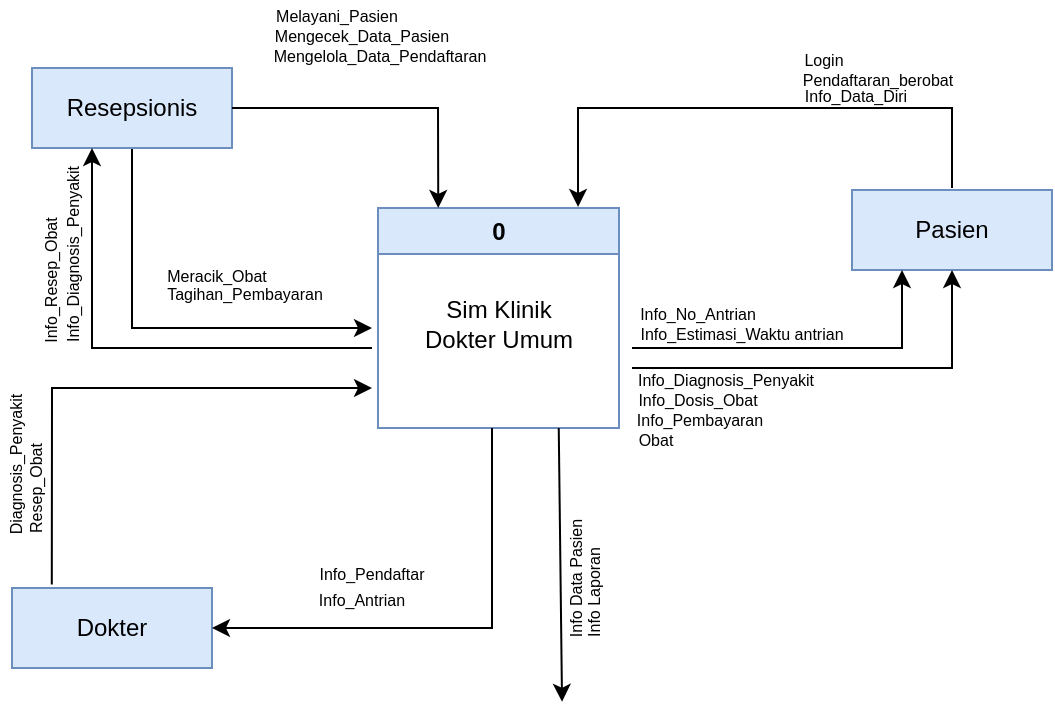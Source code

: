 <mxfile version="21.3.8" type="github" pages="2">
  <diagram id="C5RBs43oDa-KdzZeNtuy" name="Page-1">
    <mxGraphModel dx="819" dy="458" grid="1" gridSize="10" guides="1" tooltips="1" connect="1" arrows="1" fold="1" page="1" pageScale="1" pageWidth="827" pageHeight="1169" background="#FFFFFF" math="0" shadow="0">
      <root>
        <mxCell id="WIyWlLk6GJQsqaUBKTNV-0" />
        <mxCell id="WIyWlLk6GJQsqaUBKTNV-1" parent="WIyWlLk6GJQsqaUBKTNV-0" />
        <mxCell id="WIyWlLk6GJQsqaUBKTNV-9" value="Yes" style="edgeStyle=orthogonalEdgeStyle;rounded=0;html=1;jettySize=auto;orthogonalLoop=1;fontSize=11;endArrow=block;endFill=0;endSize=8;strokeWidth=1;shadow=0;labelBackgroundColor=none;" parent="WIyWlLk6GJQsqaUBKTNV-1" edge="1">
          <mxGeometry y="10" relative="1" as="geometry">
            <mxPoint as="offset" />
            <mxPoint x="270" y="330" as="sourcePoint" />
          </mxGeometry>
        </mxCell>
        <mxCell id="oNNc4N0uM3lCMOWuqm-G-0" value="0" style="swimlane;whiteSpace=wrap;html=1;fillColor=#dae8fc;strokeColor=#6c8ebf;" parent="WIyWlLk6GJQsqaUBKTNV-1" vertex="1">
          <mxGeometry x="353" y="490" width="120.5" height="110" as="geometry" />
        </mxCell>
        <mxCell id="EBlw0ripob7yaGCKIbtP-0" value="Sim Klinik &lt;br&gt;Dokter Umum" style="text;html=1;align=center;verticalAlign=middle;resizable=0;points=[];autosize=1;" vertex="1" parent="oNNc4N0uM3lCMOWuqm-G-0">
          <mxGeometry x="10.25" y="38" width="100" height="40" as="geometry" />
        </mxCell>
        <mxCell id="EBlw0ripob7yaGCKIbtP-2" value="" style="endArrow=classic;html=1;rounded=0;" edge="1" parent="WIyWlLk6GJQsqaUBKTNV-1">
          <mxGeometry width="50" height="50" relative="1" as="geometry">
            <mxPoint x="230" y="460" as="sourcePoint" />
            <mxPoint x="350" y="550" as="targetPoint" />
            <Array as="points">
              <mxPoint x="230" y="550" />
              <mxPoint x="270" y="550" />
              <mxPoint x="300" y="550" />
            </Array>
          </mxGeometry>
        </mxCell>
        <mxCell id="EBlw0ripob7yaGCKIbtP-3" value="Resepsionis" style="rounded=0;whiteSpace=wrap;html=1;fillColor=#dae8fc;strokeColor=#6c8ebf;" vertex="1" parent="WIyWlLk6GJQsqaUBKTNV-1">
          <mxGeometry x="180" y="420" width="100" height="40" as="geometry" />
        </mxCell>
        <mxCell id="EBlw0ripob7yaGCKIbtP-4" value="Pasien" style="rounded=0;whiteSpace=wrap;html=1;fillColor=#dae8fc;strokeColor=#6c8ebf;" vertex="1" parent="WIyWlLk6GJQsqaUBKTNV-1">
          <mxGeometry x="590" y="481" width="100" height="40" as="geometry" />
        </mxCell>
        <mxCell id="EBlw0ripob7yaGCKIbtP-6" value="" style="endArrow=classic;html=1;rounded=0;entryX=0.83;entryY=-0.005;entryDx=0;entryDy=0;entryPerimeter=0;" edge="1" parent="WIyWlLk6GJQsqaUBKTNV-1" target="oNNc4N0uM3lCMOWuqm-G-0">
          <mxGeometry width="50" height="50" relative="1" as="geometry">
            <mxPoint x="640" y="480" as="sourcePoint" />
            <mxPoint x="640" y="525" as="targetPoint" />
            <Array as="points">
              <mxPoint x="640" y="440" />
              <mxPoint x="453" y="440" />
            </Array>
          </mxGeometry>
        </mxCell>
        <mxCell id="EBlw0ripob7yaGCKIbtP-7" value="" style="endArrow=classic;html=1;rounded=0;entryX=0.5;entryY=1;entryDx=0;entryDy=0;" edge="1" parent="WIyWlLk6GJQsqaUBKTNV-1" target="EBlw0ripob7yaGCKIbtP-4">
          <mxGeometry width="50" height="50" relative="1" as="geometry">
            <mxPoint x="480" y="570" as="sourcePoint" />
            <mxPoint x="630" y="570" as="targetPoint" />
            <Array as="points">
              <mxPoint x="640" y="570" />
            </Array>
          </mxGeometry>
        </mxCell>
        <mxCell id="EBlw0ripob7yaGCKIbtP-8" value="Dokter" style="rounded=0;whiteSpace=wrap;html=1;fillColor=#dae8fc;strokeColor=#6c8ebf;" vertex="1" parent="WIyWlLk6GJQsqaUBKTNV-1">
          <mxGeometry x="170" y="680" width="100" height="40" as="geometry" />
        </mxCell>
        <mxCell id="EBlw0ripob7yaGCKIbtP-12" value="&lt;span style=&quot;font-size: 8px;&quot;&gt;Meracik_Obat&lt;/span&gt;" style="text;html=1;strokeColor=none;fillColor=none;align=center;verticalAlign=middle;whiteSpace=wrap;rounded=0;" vertex="1" parent="WIyWlLk6GJQsqaUBKTNV-1">
          <mxGeometry x="236" y="518" width="73" height="10" as="geometry" />
        </mxCell>
        <mxCell id="EBlw0ripob7yaGCKIbtP-13" value="" style="endArrow=classic;html=1;rounded=0;entryX=1;entryY=0.5;entryDx=0;entryDy=0;" edge="1" parent="WIyWlLk6GJQsqaUBKTNV-1" target="EBlw0ripob7yaGCKIbtP-8">
          <mxGeometry width="50" height="50" relative="1" as="geometry">
            <mxPoint x="410" y="600" as="sourcePoint" />
            <mxPoint x="430" y="610" as="targetPoint" />
            <Array as="points">
              <mxPoint x="410" y="700" />
            </Array>
          </mxGeometry>
        </mxCell>
        <mxCell id="EBlw0ripob7yaGCKIbtP-15" value="" style="endArrow=classic;html=1;rounded=0;exitX=0.199;exitY=-0.043;exitDx=0;exitDy=0;exitPerimeter=0;" edge="1" parent="WIyWlLk6GJQsqaUBKTNV-1" source="EBlw0ripob7yaGCKIbtP-8">
          <mxGeometry width="50" height="50" relative="1" as="geometry">
            <mxPoint x="290" y="640" as="sourcePoint" />
            <mxPoint x="350" y="580" as="targetPoint" />
            <Array as="points">
              <mxPoint x="190" y="580" />
              <mxPoint x="280" y="580" />
            </Array>
          </mxGeometry>
        </mxCell>
        <mxCell id="EBlw0ripob7yaGCKIbtP-16" value="" style="endArrow=classic;html=1;rounded=0;entryX=0.25;entryY=0;entryDx=0;entryDy=0;exitX=1;exitY=0.5;exitDx=0;exitDy=0;" edge="1" parent="WIyWlLk6GJQsqaUBKTNV-1" source="EBlw0ripob7yaGCKIbtP-3" target="oNNc4N0uM3lCMOWuqm-G-0">
          <mxGeometry width="50" height="50" relative="1" as="geometry">
            <mxPoint x="360" y="610" as="sourcePoint" />
            <mxPoint x="410" y="560" as="targetPoint" />
            <Array as="points">
              <mxPoint x="383" y="440" />
            </Array>
          </mxGeometry>
        </mxCell>
        <mxCell id="EBlw0ripob7yaGCKIbtP-17" value="&lt;font style=&quot;font-size: 8px;&quot;&gt;Info_Pendaftar&lt;/font&gt;" style="text;html=1;strokeColor=none;fillColor=none;align=center;verticalAlign=middle;whiteSpace=wrap;rounded=0;" vertex="1" parent="WIyWlLk6GJQsqaUBKTNV-1">
          <mxGeometry x="317" y="667" width="66" height="10" as="geometry" />
        </mxCell>
        <mxCell id="EBlw0ripob7yaGCKIbtP-18" value="&lt;font style=&quot;font-size: 8px;&quot;&gt;Info_Antrian&lt;/font&gt;" style="text;html=1;strokeColor=none;fillColor=none;align=center;verticalAlign=middle;whiteSpace=wrap;rounded=0;" vertex="1" parent="WIyWlLk6GJQsqaUBKTNV-1">
          <mxGeometry x="312" y="680" width="66" height="10" as="geometry" />
        </mxCell>
        <mxCell id="EBlw0ripob7yaGCKIbtP-19" value="&lt;span style=&quot;font-size: 8px;&quot;&gt;Pendaftaran_berobat&lt;/span&gt;" style="text;html=1;strokeColor=none;fillColor=none;align=center;verticalAlign=middle;whiteSpace=wrap;rounded=0;" vertex="1" parent="WIyWlLk6GJQsqaUBKTNV-1">
          <mxGeometry x="570" y="420" width="66" height="10" as="geometry" />
        </mxCell>
        <mxCell id="EBlw0ripob7yaGCKIbtP-20" value="&lt;span style=&quot;font-size: 8px;&quot;&gt;Info_No_Antrian&lt;/span&gt;" style="text;html=1;strokeColor=none;fillColor=none;align=center;verticalAlign=middle;whiteSpace=wrap;rounded=0;" vertex="1" parent="WIyWlLk6GJQsqaUBKTNV-1">
          <mxGeometry x="458" y="537" width="110" height="10" as="geometry" />
        </mxCell>
        <mxCell id="EBlw0ripob7yaGCKIbtP-22" value="&lt;font style=&quot;font-size: 8px;&quot;&gt;Resep_Obat&lt;/font&gt;" style="text;html=1;strokeColor=none;fillColor=none;align=center;verticalAlign=middle;whiteSpace=wrap;rounded=0;rotation=-90;" vertex="1" parent="WIyWlLk6GJQsqaUBKTNV-1">
          <mxGeometry x="136" y="625" width="90" height="10" as="geometry" />
        </mxCell>
        <mxCell id="EBlw0ripob7yaGCKIbtP-23" value="&lt;font style=&quot;font-size: 8px;&quot;&gt;Diagnosis_Penyakit&lt;/font&gt;" style="text;html=1;strokeColor=none;fillColor=none;align=center;verticalAlign=middle;whiteSpace=wrap;rounded=0;rotation=-90;" vertex="1" parent="WIyWlLk6GJQsqaUBKTNV-1">
          <mxGeometry x="126" y="613" width="90" height="10" as="geometry" />
        </mxCell>
        <mxCell id="EBlw0ripob7yaGCKIbtP-24" value="" style="endArrow=classic;html=1;rounded=0;entryX=0.25;entryY=1;entryDx=0;entryDy=0;" edge="1" parent="WIyWlLk6GJQsqaUBKTNV-1" target="EBlw0ripob7yaGCKIbtP-4">
          <mxGeometry width="50" height="50" relative="1" as="geometry">
            <mxPoint x="480" y="560" as="sourcePoint" />
            <mxPoint x="590" y="540" as="targetPoint" />
            <Array as="points">
              <mxPoint x="560" y="560" />
              <mxPoint x="615" y="560" />
            </Array>
          </mxGeometry>
        </mxCell>
        <mxCell id="EBlw0ripob7yaGCKIbtP-25" value="&lt;span style=&quot;font-size: 8px;&quot;&gt;Obat&lt;/span&gt;" style="text;html=1;strokeColor=none;fillColor=none;align=center;verticalAlign=middle;whiteSpace=wrap;rounded=0;" vertex="1" parent="WIyWlLk6GJQsqaUBKTNV-1">
          <mxGeometry x="452" y="600" width="80" height="10" as="geometry" />
        </mxCell>
        <mxCell id="EBlw0ripob7yaGCKIbtP-26" value="&lt;span style=&quot;font-size: 8px;&quot;&gt;Info Data Pasien&lt;/span&gt;" style="text;html=1;strokeColor=none;fillColor=none;align=center;verticalAlign=middle;whiteSpace=wrap;rounded=0;rotation=-90;" vertex="1" parent="WIyWlLk6GJQsqaUBKTNV-1">
          <mxGeometry x="411" y="670" width="80" height="10" as="geometry" />
        </mxCell>
        <mxCell id="EBlw0ripob7yaGCKIbtP-28" value="" style="endArrow=classic;html=1;rounded=0;exitX=0.75;exitY=1;exitDx=0;exitDy=0;entryX=0.517;entryY=-0.039;entryDx=0;entryDy=0;entryPerimeter=0;" edge="1" parent="WIyWlLk6GJQsqaUBKTNV-1" source="oNNc4N0uM3lCMOWuqm-G-0">
          <mxGeometry width="50" height="50" relative="1" as="geometry">
            <mxPoint x="400" y="790" as="sourcePoint" />
            <mxPoint x="445.02" y="736.88" as="targetPoint" />
          </mxGeometry>
        </mxCell>
        <mxCell id="EBlw0ripob7yaGCKIbtP-29" value="&lt;span style=&quot;font-size: 8px;&quot;&gt;Melayani_Pasien&lt;/span&gt;" style="text;html=1;strokeColor=none;fillColor=none;align=center;verticalAlign=middle;whiteSpace=wrap;rounded=0;" vertex="1" parent="WIyWlLk6GJQsqaUBKTNV-1">
          <mxGeometry x="296" y="388" width="73" height="10" as="geometry" />
        </mxCell>
        <mxCell id="EBlw0ripob7yaGCKIbtP-30" value="&lt;span style=&quot;font-size: 8px;&quot;&gt;Info Laporan&lt;/span&gt;" style="text;html=1;strokeColor=none;fillColor=none;align=center;verticalAlign=middle;whiteSpace=wrap;rounded=0;rotation=-90;" vertex="1" parent="WIyWlLk6GJQsqaUBKTNV-1">
          <mxGeometry x="420" y="677" width="80" height="10" as="geometry" />
        </mxCell>
        <mxCell id="EBlw0ripob7yaGCKIbtP-31" value="" style="endArrow=classic;html=1;rounded=0;" edge="1" parent="WIyWlLk6GJQsqaUBKTNV-1">
          <mxGeometry width="50" height="50" relative="1" as="geometry">
            <mxPoint x="350" y="560" as="sourcePoint" />
            <mxPoint x="210" y="460" as="targetPoint" />
            <Array as="points">
              <mxPoint x="210" y="560" />
            </Array>
          </mxGeometry>
        </mxCell>
        <mxCell id="EBlw0ripob7yaGCKIbtP-32" value="&lt;span style=&quot;font-size: 8px;&quot;&gt;Info_Diagnosis_Penyakit&lt;/span&gt;" style="text;html=1;strokeColor=none;fillColor=none;align=center;verticalAlign=middle;whiteSpace=wrap;rounded=0;rotation=-90;" vertex="1" parent="WIyWlLk6GJQsqaUBKTNV-1">
          <mxGeometry x="156" y="508" width="87" height="10" as="geometry" />
        </mxCell>
        <mxCell id="EBlw0ripob7yaGCKIbtP-33" value="&lt;span style=&quot;font-size: 8px;&quot;&gt;Info_Resep_Obat&lt;/span&gt;" style="text;html=1;strokeColor=none;fillColor=none;align=center;verticalAlign=middle;whiteSpace=wrap;rounded=0;rotation=-90;" vertex="1" parent="WIyWlLk6GJQsqaUBKTNV-1">
          <mxGeometry x="145" y="521" width="87" height="10" as="geometry" />
        </mxCell>
        <mxCell id="EBlw0ripob7yaGCKIbtP-34" value="&lt;span style=&quot;font-size: 8px;&quot;&gt;Info_Diagnosis_Penyakit&lt;/span&gt;" style="text;html=1;strokeColor=none;fillColor=none;align=center;verticalAlign=middle;whiteSpace=wrap;rounded=0;" vertex="1" parent="WIyWlLk6GJQsqaUBKTNV-1">
          <mxGeometry x="477" y="570" width="100" height="10" as="geometry" />
        </mxCell>
        <mxCell id="EBlw0ripob7yaGCKIbtP-35" value="&lt;span style=&quot;font-size: 8px;&quot;&gt;Info_Dosis_Obat&lt;/span&gt;" style="text;html=1;strokeColor=none;fillColor=none;align=center;verticalAlign=middle;whiteSpace=wrap;rounded=0;" vertex="1" parent="WIyWlLk6GJQsqaUBKTNV-1">
          <mxGeometry x="473" y="580" width="80" height="10" as="geometry" />
        </mxCell>
        <mxCell id="EBlw0ripob7yaGCKIbtP-36" value="&lt;span style=&quot;font-size: 8px;&quot;&gt;Mengecek_Data_Pasien&lt;/span&gt;" style="text;html=1;strokeColor=none;fillColor=none;align=center;verticalAlign=middle;whiteSpace=wrap;rounded=0;" vertex="1" parent="WIyWlLk6GJQsqaUBKTNV-1">
          <mxGeometry x="300" y="398" width="90" height="10" as="geometry" />
        </mxCell>
        <mxCell id="2nW5cC3-PIJDwQBo1_7D-1" value="&lt;span style=&quot;font-size: 8px;&quot;&gt;Login&lt;/span&gt;" style="text;html=1;strokeColor=none;fillColor=none;align=center;verticalAlign=middle;whiteSpace=wrap;rounded=0;" vertex="1" parent="WIyWlLk6GJQsqaUBKTNV-1">
          <mxGeometry x="543" y="410" width="66" height="10" as="geometry" />
        </mxCell>
        <mxCell id="2nW5cC3-PIJDwQBo1_7D-10" value="&lt;span style=&quot;font-size: 8px;&quot;&gt;Info_Estimasi_Waktu antrian&lt;/span&gt;" style="text;html=1;strokeColor=none;fillColor=none;align=center;verticalAlign=middle;whiteSpace=wrap;rounded=0;" vertex="1" parent="WIyWlLk6GJQsqaUBKTNV-1">
          <mxGeometry x="480" y="547" width="110" height="10" as="geometry" />
        </mxCell>
        <mxCell id="2nW5cC3-PIJDwQBo1_7D-11" value="&lt;span style=&quot;font-size: 8px;&quot;&gt;Mengelola_Data_Pendaftaran&lt;/span&gt;" style="text;html=1;strokeColor=none;fillColor=none;align=center;verticalAlign=middle;whiteSpace=wrap;rounded=0;" vertex="1" parent="WIyWlLk6GJQsqaUBKTNV-1">
          <mxGeometry x="309" y="408" width="90" height="10" as="geometry" />
        </mxCell>
        <mxCell id="2nW5cC3-PIJDwQBo1_7D-13" value="&lt;span style=&quot;font-size: 8px;&quot;&gt;Tagihan_Pembayaran&lt;/span&gt;" style="text;html=1;strokeColor=none;fillColor=none;align=center;verticalAlign=middle;whiteSpace=wrap;rounded=0;" vertex="1" parent="WIyWlLk6GJQsqaUBKTNV-1">
          <mxGeometry x="250" y="527" width="73" height="10" as="geometry" />
        </mxCell>
        <mxCell id="2nW5cC3-PIJDwQBo1_7D-16" value="&lt;span style=&quot;font-size: 8px;&quot;&gt;Info_Pembayaran&lt;/span&gt;" style="text;html=1;strokeColor=none;fillColor=none;align=center;verticalAlign=middle;whiteSpace=wrap;rounded=0;" vertex="1" parent="WIyWlLk6GJQsqaUBKTNV-1">
          <mxGeometry x="474" y="590" width="80" height="10" as="geometry" />
        </mxCell>
        <mxCell id="2nW5cC3-PIJDwQBo1_7D-17" value="&lt;span style=&quot;font-size: 8px;&quot;&gt;Info_Data_Diri&lt;/span&gt;" style="text;html=1;strokeColor=none;fillColor=none;align=center;verticalAlign=middle;whiteSpace=wrap;rounded=0;" vertex="1" parent="WIyWlLk6GJQsqaUBKTNV-1">
          <mxGeometry x="559" y="428" width="66" height="10" as="geometry" />
        </mxCell>
      </root>
    </mxGraphModel>
  </diagram>
  <diagram id="0QuzkT7YzoxQLBQ0WWXz" name="Page-2">
    <mxGraphModel dx="989" dy="553" grid="1" gridSize="10" guides="1" tooltips="1" connect="1" arrows="1" fold="1" page="1" pageScale="1" pageWidth="850" pageHeight="1100" math="0" shadow="0">
      <root>
        <mxCell id="0" />
        <mxCell id="1" parent="0" />
        <mxCell id="KmfG8pP5soYDLSz4PQ09-1" value="1.0" style="swimlane;whiteSpace=wrap;html=1;" vertex="1" parent="1">
          <mxGeometry x="380" y="40" width="113" height="120" as="geometry" />
        </mxCell>
        <mxCell id="KmfG8pP5soYDLSz4PQ09-4" value="Login" style="text;html=1;align=center;verticalAlign=middle;resizable=0;points=[];autosize=1;strokeColor=none;fillColor=none;" vertex="1" parent="KmfG8pP5soYDLSz4PQ09-1">
          <mxGeometry x="31.5" y="55" width="50" height="30" as="geometry" />
        </mxCell>
        <mxCell id="KmfG8pP5soYDLSz4PQ09-2" value="Resepsionis" style="rounded=0;whiteSpace=wrap;html=1;" vertex="1" parent="1">
          <mxGeometry x="110" y="50" width="120" height="60" as="geometry" />
        </mxCell>
        <mxCell id="KmfG8pP5soYDLSz4PQ09-3" value="Pasien" style="rounded=0;whiteSpace=wrap;html=1;" vertex="1" parent="1">
          <mxGeometry x="110" y="620" width="120" height="60" as="geometry" />
        </mxCell>
        <mxCell id="KmfG8pP5soYDLSz4PQ09-5" value="1.0" style="swimlane;whiteSpace=wrap;html=1;" vertex="1" parent="1">
          <mxGeometry x="380" y="190" width="113" height="120" as="geometry" />
        </mxCell>
        <mxCell id="KmfG8pP5soYDLSz4PQ09-6" value="Proses Dokter" style="text;html=1;align=center;verticalAlign=middle;resizable=0;points=[];autosize=1;strokeColor=none;fillColor=none;" vertex="1" parent="KmfG8pP5soYDLSz4PQ09-5">
          <mxGeometry x="6.5" y="55" width="100" height="30" as="geometry" />
        </mxCell>
      </root>
    </mxGraphModel>
  </diagram>
</mxfile>
